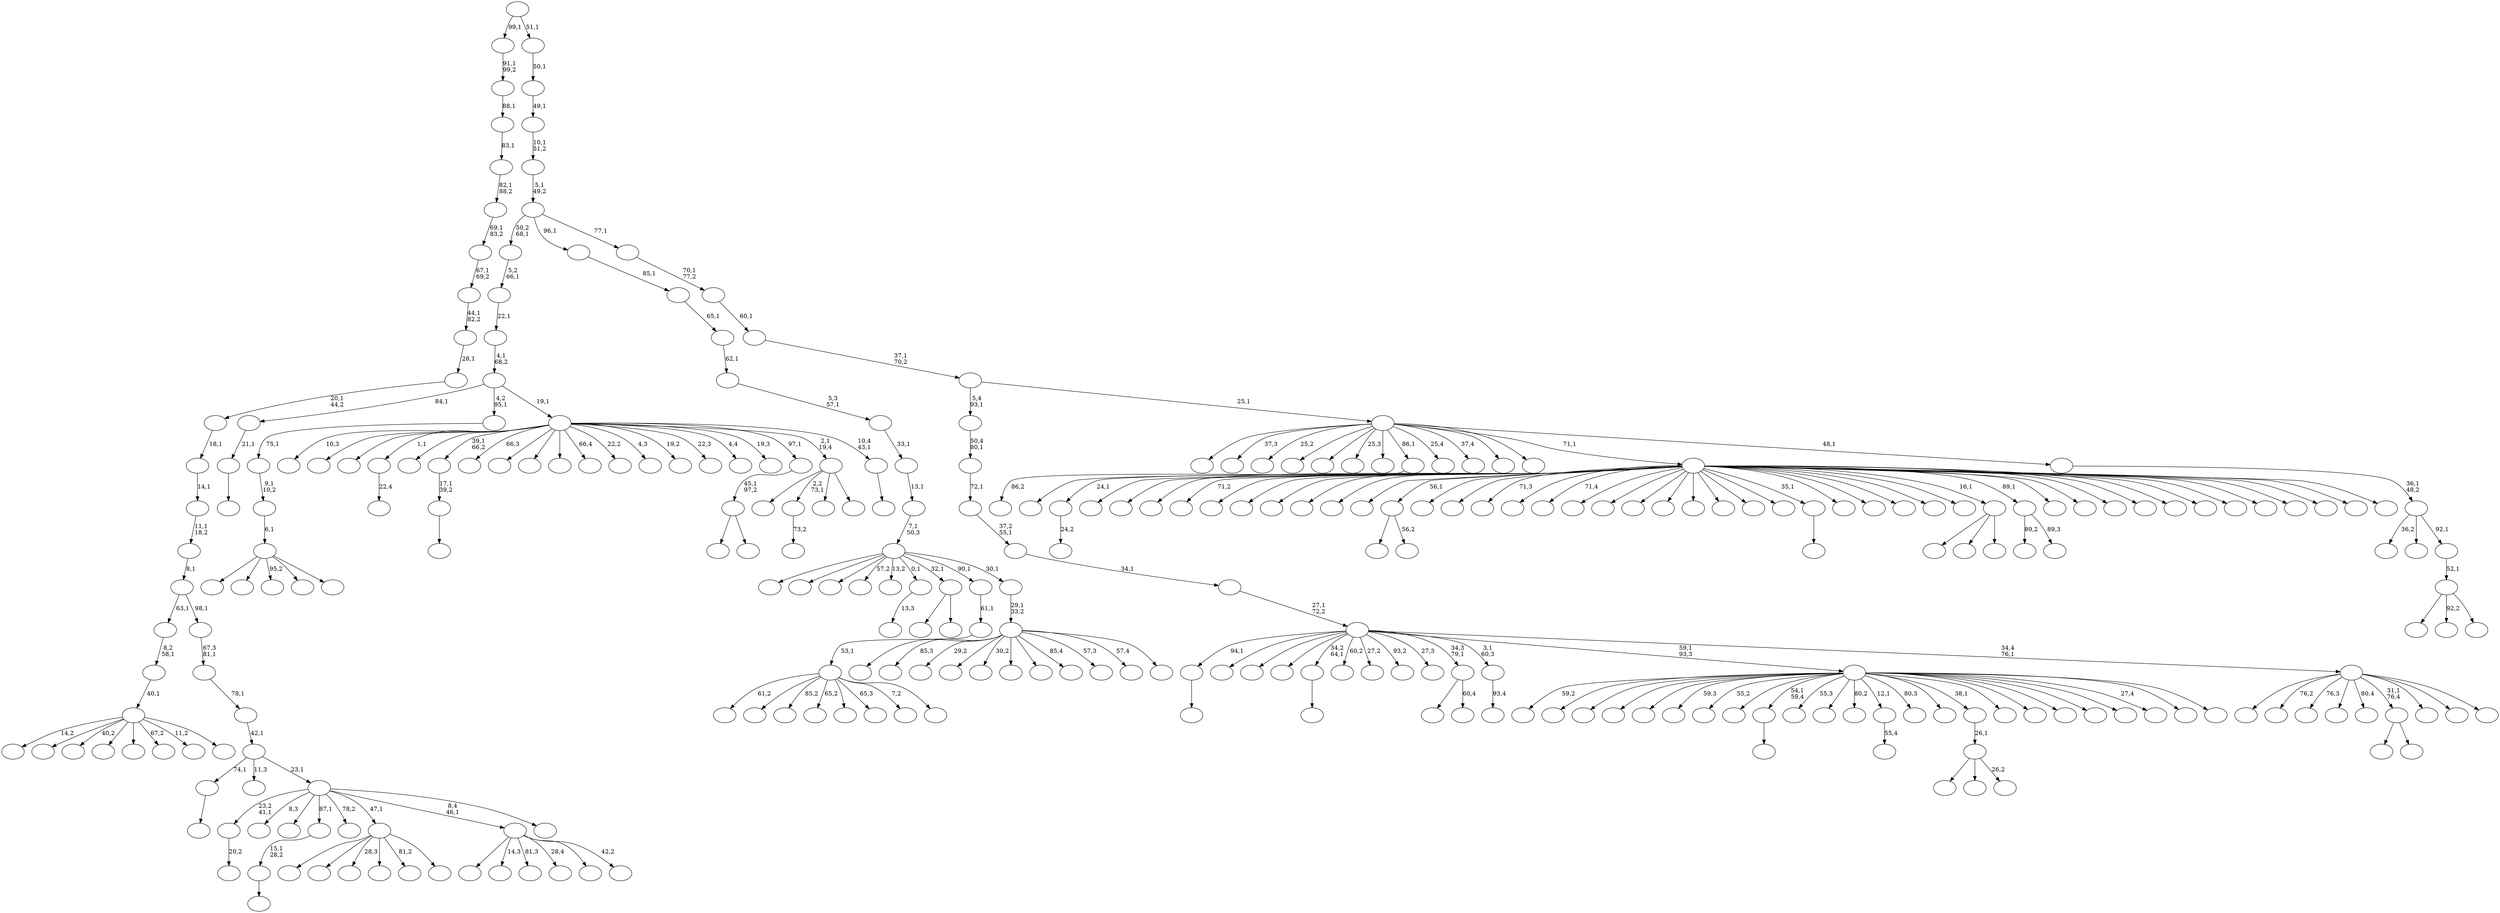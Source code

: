 digraph T {
	300 [label=""]
	299 [label=""]
	298 [label=""]
	297 [label=""]
	296 [label=""]
	295 [label=""]
	294 [label=""]
	293 [label=""]
	292 [label=""]
	291 [label=""]
	290 [label=""]
	289 [label=""]
	288 [label=""]
	287 [label=""]
	286 [label=""]
	285 [label=""]
	284 [label=""]
	283 [label=""]
	282 [label=""]
	281 [label=""]
	280 [label=""]
	279 [label=""]
	278 [label=""]
	277 [label=""]
	276 [label=""]
	275 [label=""]
	274 [label=""]
	273 [label=""]
	272 [label=""]
	271 [label=""]
	270 [label=""]
	269 [label=""]
	268 [label=""]
	267 [label=""]
	266 [label=""]
	265 [label=""]
	264 [label=""]
	263 [label=""]
	262 [label=""]
	261 [label=""]
	260 [label=""]
	259 [label=""]
	258 [label=""]
	257 [label=""]
	256 [label=""]
	255 [label=""]
	254 [label=""]
	253 [label=""]
	252 [label=""]
	251 [label=""]
	250 [label=""]
	249 [label=""]
	248 [label=""]
	247 [label=""]
	246 [label=""]
	245 [label=""]
	244 [label=""]
	243 [label=""]
	242 [label=""]
	241 [label=""]
	240 [label=""]
	239 [label=""]
	238 [label=""]
	237 [label=""]
	236 [label=""]
	235 [label=""]
	234 [label=""]
	233 [label=""]
	232 [label=""]
	231 [label=""]
	230 [label=""]
	229 [label=""]
	228 [label=""]
	227 [label=""]
	226 [label=""]
	225 [label=""]
	224 [label=""]
	223 [label=""]
	222 [label=""]
	221 [label=""]
	220 [label=""]
	219 [label=""]
	218 [label=""]
	217 [label=""]
	216 [label=""]
	215 [label=""]
	214 [label=""]
	213 [label=""]
	212 [label=""]
	211 [label=""]
	210 [label=""]
	209 [label=""]
	208 [label=""]
	207 [label=""]
	206 [label=""]
	205 [label=""]
	204 [label=""]
	203 [label=""]
	202 [label=""]
	201 [label=""]
	200 [label=""]
	199 [label=""]
	198 [label=""]
	197 [label=""]
	196 [label=""]
	195 [label=""]
	194 [label=""]
	193 [label=""]
	192 [label=""]
	191 [label=""]
	190 [label=""]
	189 [label=""]
	188 [label=""]
	187 [label=""]
	186 [label=""]
	185 [label=""]
	184 [label=""]
	183 [label=""]
	182 [label=""]
	181 [label=""]
	180 [label=""]
	179 [label=""]
	178 [label=""]
	177 [label=""]
	176 [label=""]
	175 [label=""]
	174 [label=""]
	173 [label=""]
	172 [label=""]
	171 [label=""]
	170 [label=""]
	169 [label=""]
	168 [label=""]
	167 [label=""]
	166 [label=""]
	165 [label=""]
	164 [label=""]
	163 [label=""]
	162 [label=""]
	161 [label=""]
	160 [label=""]
	159 [label=""]
	158 [label=""]
	157 [label=""]
	156 [label=""]
	155 [label=""]
	154 [label=""]
	153 [label=""]
	152 [label=""]
	151 [label=""]
	150 [label=""]
	149 [label=""]
	148 [label=""]
	147 [label=""]
	146 [label=""]
	145 [label=""]
	144 [label=""]
	143 [label=""]
	142 [label=""]
	141 [label=""]
	140 [label=""]
	139 [label=""]
	138 [label=""]
	137 [label=""]
	136 [label=""]
	135 [label=""]
	134 [label=""]
	133 [label=""]
	132 [label=""]
	131 [label=""]
	130 [label=""]
	129 [label=""]
	128 [label=""]
	127 [label=""]
	126 [label=""]
	125 [label=""]
	124 [label=""]
	123 [label=""]
	122 [label=""]
	121 [label=""]
	120 [label=""]
	119 [label=""]
	118 [label=""]
	117 [label=""]
	116 [label=""]
	115 [label=""]
	114 [label=""]
	113 [label=""]
	112 [label=""]
	111 [label=""]
	110 [label=""]
	109 [label=""]
	108 [label=""]
	107 [label=""]
	106 [label=""]
	105 [label=""]
	104 [label=""]
	103 [label=""]
	102 [label=""]
	101 [label=""]
	100 [label=""]
	99 [label=""]
	98 [label=""]
	97 [label=""]
	96 [label=""]
	95 [label=""]
	94 [label=""]
	93 [label=""]
	92 [label=""]
	91 [label=""]
	90 [label=""]
	89 [label=""]
	88 [label=""]
	87 [label=""]
	86 [label=""]
	85 [label=""]
	84 [label=""]
	83 [label=""]
	82 [label=""]
	81 [label=""]
	80 [label=""]
	79 [label=""]
	78 [label=""]
	77 [label=""]
	76 [label=""]
	75 [label=""]
	74 [label=""]
	73 [label=""]
	72 [label=""]
	71 [label=""]
	70 [label=""]
	69 [label=""]
	68 [label=""]
	67 [label=""]
	66 [label=""]
	65 [label=""]
	64 [label=""]
	63 [label=""]
	62 [label=""]
	61 [label=""]
	60 [label=""]
	59 [label=""]
	58 [label=""]
	57 [label=""]
	56 [label=""]
	55 [label=""]
	54 [label=""]
	53 [label=""]
	52 [label=""]
	51 [label=""]
	50 [label=""]
	49 [label=""]
	48 [label=""]
	47 [label=""]
	46 [label=""]
	45 [label=""]
	44 [label=""]
	43 [label=""]
	42 [label=""]
	41 [label=""]
	40 [label=""]
	39 [label=""]
	38 [label=""]
	37 [label=""]
	36 [label=""]
	35 [label=""]
	34 [label=""]
	33 [label=""]
	32 [label=""]
	31 [label=""]
	30 [label=""]
	29 [label=""]
	28 [label=""]
	27 [label=""]
	26 [label=""]
	25 [label=""]
	24 [label=""]
	23 [label=""]
	22 [label=""]
	21 [label=""]
	20 [label=""]
	19 [label=""]
	18 [label=""]
	17 [label=""]
	16 [label=""]
	15 [label=""]
	14 [label=""]
	13 [label=""]
	12 [label=""]
	11 [label=""]
	10 [label=""]
	9 [label=""]
	8 [label=""]
	7 [label=""]
	6 [label=""]
	5 [label=""]
	4 [label=""]
	3 [label=""]
	2 [label=""]
	1 [label=""]
	0 [label=""]
	293 -> 294 [label="24,2"]
	287 -> 288 [label=""]
	261 -> 262 [label=""]
	260 -> 261 [label="21,1"]
	257 -> 258 [label="20,2"]
	247 -> 248 [label="22,4"]
	245 -> 246 [label=""]
	238 -> 239 [label=""]
	237 -> 238 [label="17,1\n39,2"]
	224 -> 292 [label=""]
	224 -> 225 [label="56,2"]
	218 -> 219 [label="73,2"]
	197 -> 198 [label=""]
	187 -> 188 [label=""]
	186 -> 187 [label="15,1\n28,2"]
	181 -> 182 [label=""]
	169 -> 170 [label="55,4"]
	163 -> 164 [label=""]
	154 -> 155 [label="86,2"]
	149 -> 250 [label=""]
	149 -> 152 [label=""]
	149 -> 150 [label="26,2"]
	148 -> 149 [label="26,1"]
	141 -> 142 [label="13,3"]
	124 -> 159 [label=""]
	124 -> 138 [label=""]
	124 -> 125 [label=""]
	122 -> 203 [label="89,2"]
	122 -> 123 [label="89,3"]
	116 -> 241 [label=""]
	116 -> 117 [label="60,4"]
	110 -> 259 [label=""]
	110 -> 209 [label=""]
	110 -> 178 [label="28,3"]
	110 -> 145 [label=""]
	110 -> 140 [label="81,2"]
	110 -> 111 [label=""]
	105 -> 266 [label=""]
	105 -> 242 [label=""]
	105 -> 189 [label="95,2"]
	105 -> 132 [label=""]
	105 -> 106 [label=""]
	104 -> 105 [label="6,1"]
	103 -> 104 [label="9,1\n10,2"]
	102 -> 103 [label="75,1"]
	99 -> 256 [label=""]
	99 -> 100 [label=""]
	95 -> 296 [label="61,2"]
	95 -> 254 [label=""]
	95 -> 252 [label="85,2"]
	95 -> 222 [label="65,2"]
	95 -> 192 [label=""]
	95 -> 168 [label="65,3"]
	95 -> 165 [label="7,2"]
	95 -> 96 [label=""]
	94 -> 95 [label="53,1"]
	93 -> 94 [label="61,1"]
	91 -> 160 [label=""]
	91 -> 92 [label=""]
	89 -> 291 [label=""]
	89 -> 271 [label="14,3"]
	89 -> 194 [label="81,3"]
	89 -> 139 [label="28,4"]
	89 -> 136 [label=""]
	89 -> 90 [label="42,2"]
	81 -> 283 [label="14,2"]
	81 -> 263 [label=""]
	81 -> 223 [label="40,2"]
	81 -> 208 [label=""]
	81 -> 171 [label=""]
	81 -> 147 [label="67,2"]
	81 -> 128 [label="11,2"]
	81 -> 82 [label=""]
	80 -> 81 [label="40,1"]
	79 -> 80 [label="8,2\n58,1"]
	77 -> 78 [label="93,4"]
	75 -> 253 [label=""]
	75 -> 76 [label=""]
	74 -> 75 [label="45,1\n97,2"]
	71 -> 299 [label=""]
	71 -> 218 [label="2,2\n73,1"]
	71 -> 84 [label=""]
	71 -> 72 [label=""]
	67 -> 300 [label="59,2"]
	67 -> 297 [label=""]
	67 -> 284 [label=""]
	67 -> 281 [label=""]
	67 -> 279 [label=""]
	67 -> 276 [label="59,3"]
	67 -> 229 [label="55,2"]
	67 -> 212 [label=""]
	67 -> 197 [label="54,1\n59,4"]
	67 -> 185 [label="55,3"]
	67 -> 173 [label=""]
	67 -> 172 [label="80,2"]
	67 -> 169 [label="12,1"]
	67 -> 158 [label="80,3"]
	67 -> 156 [label=""]
	67 -> 148 [label="38,1"]
	67 -> 146 [label=""]
	67 -> 126 [label=""]
	67 -> 120 [label=""]
	67 -> 115 [label=""]
	67 -> 114 [label=""]
	67 -> 101 [label="27,4"]
	67 -> 86 [label=""]
	67 -> 68 [label=""]
	64 -> 226 [label=""]
	64 -> 200 [label="76,2"]
	64 -> 199 [label="76,3"]
	64 -> 137 [label=""]
	64 -> 134 [label="80,4"]
	64 -> 91 [label="31,1\n76,4"]
	64 -> 83 [label=""]
	64 -> 73 [label=""]
	64 -> 65 [label=""]
	63 -> 287 [label="94,1"]
	63 -> 286 [label=""]
	63 -> 280 [label=""]
	63 -> 277 [label=""]
	63 -> 245 [label="34,2\n64,1"]
	63 -> 220 [label="60,2"]
	63 -> 193 [label="27,2"]
	63 -> 162 [label="93,2"]
	63 -> 121 [label="27,3"]
	63 -> 116 [label="34,3\n79,1"]
	63 -> 77 [label="3,1\n60,3"]
	63 -> 67 [label="59,1\n93,3"]
	63 -> 64 [label="34,4\n76,1"]
	62 -> 63 [label="27,1\n72,2"]
	61 -> 62 [label="34,1"]
	60 -> 61 [label="37,2\n55,1"]
	59 -> 60 [label="72,1"]
	58 -> 59 [label="50,4\n80,1"]
	56 -> 57 [label=""]
	55 -> 298 [label="10,3"]
	55 -> 273 [label=""]
	55 -> 249 [label=""]
	55 -> 247 [label="1,1"]
	55 -> 243 [label=""]
	55 -> 237 [label="39,1\n66,2"]
	55 -> 236 [label="66,3"]
	55 -> 232 [label=""]
	55 -> 230 [label=""]
	55 -> 221 [label=""]
	55 -> 215 [label="66,4"]
	55 -> 214 [label="22,2"]
	55 -> 190 [label="4,3"]
	55 -> 151 [label="19,2"]
	55 -> 143 [label="22,3"]
	55 -> 135 [label="4,4"]
	55 -> 130 [label="19,3"]
	55 -> 74 [label="97,1"]
	55 -> 71 [label="2,1\n19,4"]
	55 -> 56 [label="10,4\n43,1"]
	54 -> 260 [label="84,1"]
	54 -> 102 [label="4,2\n95,1"]
	54 -> 55 [label="19,1"]
	53 -> 54 [label="4,1\n68,2"]
	52 -> 53 [label="22,1"]
	51 -> 52 [label="5,2\n66,1"]
	48 -> 285 [label=""]
	48 -> 275 [label="85,3"]
	48 -> 244 [label="29,2"]
	48 -> 240 [label=""]
	48 -> 196 [label="30,2"]
	48 -> 184 [label=""]
	48 -> 177 [label=""]
	48 -> 144 [label="85,4"]
	48 -> 87 [label="57,3"]
	48 -> 50 [label="57,4"]
	48 -> 49 [label=""]
	47 -> 48 [label="29,1\n33,2"]
	46 -> 267 [label=""]
	46 -> 235 [label=""]
	46 -> 231 [label=""]
	46 -> 227 [label="57,2"]
	46 -> 211 [label="13,2"]
	46 -> 141 [label="0,1"]
	46 -> 99 [label="32,1"]
	46 -> 93 [label="90,1"]
	46 -> 47 [label="30,1"]
	45 -> 46 [label="7,1\n50,3"]
	44 -> 45 [label="13,1"]
	43 -> 44 [label="33,1"]
	42 -> 43 [label="5,3\n57,1"]
	41 -> 42 [label="62,1"]
	40 -> 41 [label="65,1"]
	39 -> 40 [label="85,1"]
	36 -> 257 [label="23,2\n41,1"]
	36 -> 206 [label="8,3"]
	36 -> 195 [label=""]
	36 -> 186 [label="87,1"]
	36 -> 180 [label="78,2"]
	36 -> 110 [label="47,1"]
	36 -> 89 [label="8,4\n46,1"]
	36 -> 37 [label=""]
	35 -> 181 [label="74,1"]
	35 -> 119 [label="11,3"]
	35 -> 36 [label="23,1"]
	34 -> 35 [label="42,1"]
	33 -> 34 [label="78,1"]
	32 -> 33 [label="67,3\n81,1"]
	31 -> 79 [label="63,1"]
	31 -> 32 [label="98,1"]
	30 -> 31 [label="8,1"]
	29 -> 30 [label="11,1\n18,2"]
	28 -> 29 [label="14,1"]
	27 -> 28 [label="18,1"]
	26 -> 27 [label="20,1\n44,2"]
	25 -> 26 [label="28,1"]
	24 -> 25 [label="44,1\n82,2"]
	23 -> 24 [label="67,1\n69,2"]
	22 -> 23 [label="69,1\n83,2"]
	21 -> 22 [label="82,1\n88,2"]
	20 -> 21 [label="83,1"]
	19 -> 20 [label="88,1"]
	18 -> 19 [label="91,1\n99,2"]
	16 -> 295 [label=""]
	16 -> 293 [label="24,1"]
	16 -> 289 [label=""]
	16 -> 282 [label=""]
	16 -> 278 [label=""]
	16 -> 268 [label="71,2"]
	16 -> 265 [label=""]
	16 -> 264 [label=""]
	16 -> 255 [label=""]
	16 -> 234 [label=""]
	16 -> 233 [label=""]
	16 -> 228 [label=""]
	16 -> 224 [label="56,1"]
	16 -> 217 [label=""]
	16 -> 216 [label=""]
	16 -> 213 [label="71,3"]
	16 -> 210 [label=""]
	16 -> 207 [label="71,4"]
	16 -> 205 [label=""]
	16 -> 204 [label=""]
	16 -> 202 [label=""]
	16 -> 191 [label=""]
	16 -> 179 [label=""]
	16 -> 176 [label=""]
	16 -> 167 [label=""]
	16 -> 166 [label=""]
	16 -> 163 [label="35,1"]
	16 -> 161 [label=""]
	16 -> 157 [label=""]
	16 -> 133 [label=""]
	16 -> 131 [label=""]
	16 -> 129 [label=""]
	16 -> 124 [label="16,1"]
	16 -> 122 [label="89,1"]
	16 -> 118 [label=""]
	16 -> 113 [label=""]
	16 -> 112 [label=""]
	16 -> 108 [label=""]
	16 -> 107 [label=""]
	16 -> 98 [label=""]
	16 -> 97 [label=""]
	16 -> 85 [label=""]
	16 -> 70 [label=""]
	16 -> 69 [label=""]
	16 -> 38 [label=""]
	16 -> 17 [label=""]
	14 -> 290 [label=""]
	14 -> 153 [label="92,2"]
	14 -> 15 [label=""]
	13 -> 14 [label="52,1"]
	12 -> 269 [label="36,2"]
	12 -> 175 [label=""]
	12 -> 13 [label="92,1"]
	11 -> 12 [label="36,1\n48,2"]
	10 -> 274 [label=""]
	10 -> 272 [label="37,3"]
	10 -> 270 [label="25,2"]
	10 -> 251 [label=""]
	10 -> 201 [label=""]
	10 -> 183 [label="25,3"]
	10 -> 174 [label=""]
	10 -> 154 [label="86,1"]
	10 -> 127 [label="25,4"]
	10 -> 109 [label="37,4"]
	10 -> 88 [label=""]
	10 -> 66 [label=""]
	10 -> 16 [label="71,1"]
	10 -> 11 [label="48,1"]
	9 -> 58 [label="5,4\n93,1"]
	9 -> 10 [label="25,1"]
	8 -> 9 [label="37,1\n70,2"]
	7 -> 8 [label="60,1"]
	6 -> 7 [label="70,1\n77,2"]
	5 -> 51 [label="50,2\n68,1"]
	5 -> 39 [label="96,1"]
	5 -> 6 [label="77,1"]
	4 -> 5 [label="5,1\n49,2"]
	3 -> 4 [label="10,1\n51,2"]
	2 -> 3 [label="49,1"]
	1 -> 2 [label="50,1"]
	0 -> 18 [label="99,1"]
	0 -> 1 [label="51,1"]
}
